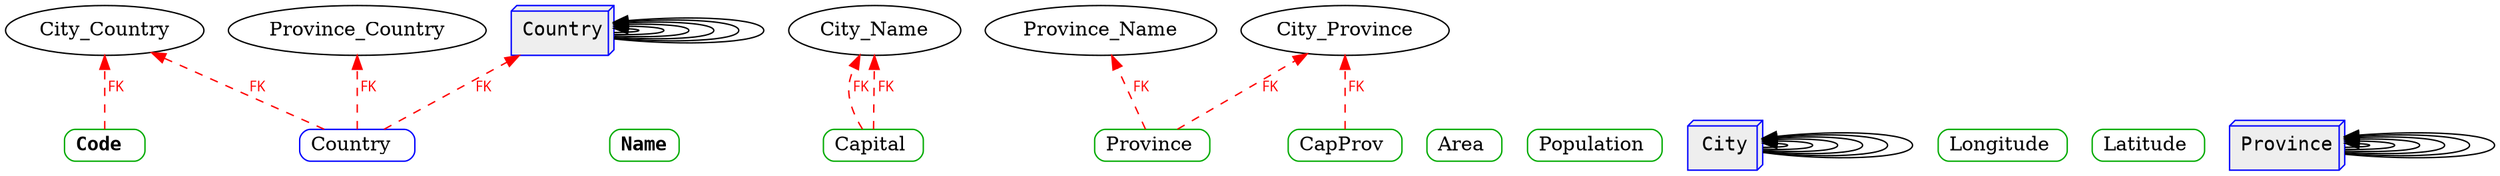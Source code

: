 digraph { 
 rankdir = BT 
 Country[shape="box3d" style="filled" color="#0000FF" fillcolor="#EEEEEE" fontname="Courier"] 
Country_Name [label="Name "shape="box" style="rounded"width=0 height=0 color="#00AA00"]
Country->Country_Name [dir="none"]
Country_Code [label="Code "shape="box" style="rounded"width=0 height=0 color="#00AA00"fontname="Courier-Bold"]
Country->Country_Code [dir="none"]
Country_Capital [label="Capital "shape="box" style="rounded"width=0 height=0 color="#00AA00"]
Country->Country_Capital [dir="none"]
Country_Province [label="Province "shape="box" style="rounded"width=0 height=0 color="#00AA00"]
Country->Country_Province [dir="none"]
Country_Area [label="Area "shape="box" style="rounded"width=0 height=0 color="#00AA00"]
Country->Country_Area [dir="none"]
Country_Population [label="Population "shape="box" style="rounded"width=0 height=0 color="#00AA00"]
Country->Country_Population [dir="none"]
City[shape="box3d" style="filled" color="#0000FF" fillcolor="#EEEEEE" fontname="Courier"] 
City_Name [label="Name "shape="box" style="rounded"width=0 height=0 color="#00AA00"]
City->City_Name [dir="none"]
City_Country [label="Country "shape="box" style="rounded"width=0 height=0 color="#00AA00"]
City->City_Country [dir="none"]
City_Province [label="Province "shape="box" style="rounded"width=0 height=0 color="#00AA00"]
City->City_Province [dir="none"]
City_Population [label="Population "shape="box" style="rounded"width=0 height=0 color="#00AA00"]
City->City_Population [dir="none"]
City_Longitude [label="Longitude "shape="box" style="rounded"width=0 height=0 color="#00AA00"]
City->City_Longitude [dir="none"]
City_Latitude [label="Latitude "shape="box" style="rounded"width=0 height=0 color="#00AA00"]
City->City_Latitude [dir="none"]
City_Name[label="Name"shape="box" style="rounded"width=0 height=0 color="#00AA00"fontname="Courier-Bold"]
Province[shape="box3d" style="filled" color="#0000FF" fillcolor="#EEEEEE" fontname="Courier"] 
Province_Name [label="Name "shape="box" style="rounded"width=0 height=0 color="#00AA00"]
Province->Province_Name [dir="none"]
Province_Country  [label="Country  "shape="box" style="rounded"width=0 height=0 color="#00AA00"]
Province->Province_Country  [dir="none"]
Province_Population [label="Population "shape="box" style="rounded"width=0 height=0 color="#00AA00"]
Province->Province_Population [dir="none"]
Province_Area [label="Area "shape="box" style="rounded"width=0 height=0 color="#00AA00"]
Province->Province_Area [dir="none"]
Province_Capital [label="Capital "shape="box" style="rounded"width=0 height=0 color="#00AA00"]
Province->Province_Capital [dir="none"]
Province_CapProv [label="CapProv "shape="box" style="rounded"width=0 height=0 color="#00AA00"]
Province->Province_CapProv [dir="none"]
Province_Name[label="Name"shape="box" style="rounded"width=0 height=0 color="#00AA00"fontname="Courier-Bold"]
Province_Country  [label="Country  "shape="box" style="rounded"width=0 height=0 color="#0000FF"]
Province_Country  ->Country [color=red dir=foward style=dashed label=" FK" fontname="Verdana" fontcolor=red fontsize=10]
Country_Capital->City_Name[color=red dir=foward style=dashed label=" FK" fontname="Verdana" fontcolor=red fontsize=10]
Country_Code->City_Country[color=red dir=foward style=dashed label=" FK" fontname="Verdana" fontcolor=red fontsize=10]
Country_Province->City_Province[color=red dir=foward style=dashed label=" FK" fontname="Verdana" fontcolor=red fontsize=10]
City_Province->Province_Name[color=red dir=foward style=dashed label=" FK" fontname="Verdana" fontcolor=red fontsize=10]
City_Country->Province_Country[color=red dir=foward style=dashed label=" FK" fontname="Verdana" fontcolor=red fontsize=10]
Province_Capital->City_Name[color=red dir=foward style=dashed label=" FK" fontname="Verdana" fontcolor=red fontsize=10]
Province_Country->City_Country[color=red dir=foward style=dashed label=" FK" fontname="Verdana" fontcolor=red fontsize=10]
Province_CapProv->City_Province[color=red dir=foward style=dashed label=" FK" fontname="Verdana" fontcolor=red fontsize=10]
}